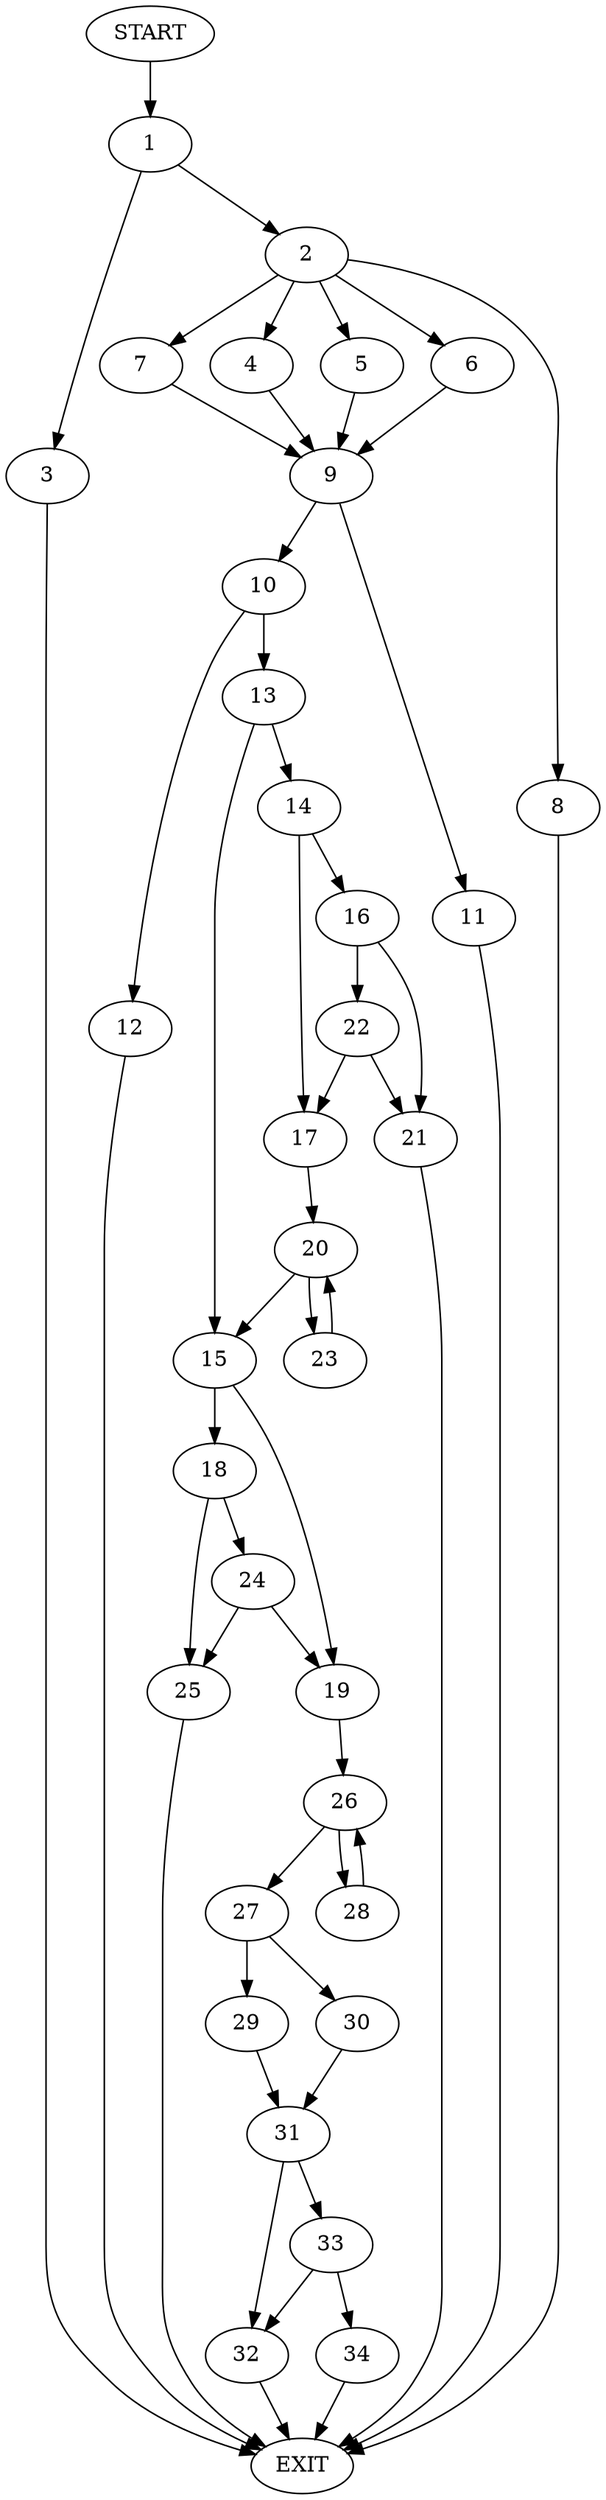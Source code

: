 digraph {
0 [label="START"]
35 [label="EXIT"]
0 -> 1
1 -> 2
1 -> 3
3 -> 35
2 -> 4
2 -> 5
2 -> 6
2 -> 7
2 -> 8
8 -> 35
5 -> 9
7 -> 9
4 -> 9
6 -> 9
9 -> 10
9 -> 11
11 -> 35
10 -> 12
10 -> 13
12 -> 35
13 -> 14
13 -> 15
14 -> 16
14 -> 17
15 -> 18
15 -> 19
17 -> 20
16 -> 21
16 -> 22
22 -> 21
22 -> 17
21 -> 35
20 -> 23
20 -> 15
23 -> 20
18 -> 24
18 -> 25
19 -> 26
24 -> 25
24 -> 19
25 -> 35
26 -> 27
26 -> 28
27 -> 29
27 -> 30
28 -> 26
30 -> 31
29 -> 31
31 -> 32
31 -> 33
32 -> 35
33 -> 32
33 -> 34
34 -> 35
}
